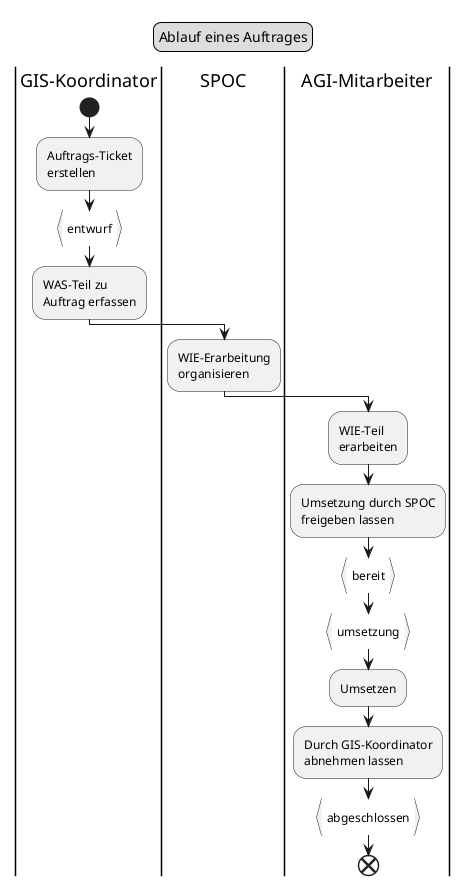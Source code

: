 @startuml
legend top
	Ablauf eines Auftrages
end legend

|GIS-Koordinator|
start
:Auftrags-Ticket
erstellen;
:entwurf}
:WAS-Teil zu
Auftrag erfassen;
|SPOC|
:WIE-Erarbeitung
organisieren;
|AGI-Mitarbeiter|
:WIE-Teil
erarbeiten;
:Umsetzung durch SPOC
freigeben lassen;
:bereit}
:umsetzung}
:Umsetzen;
:Durch GIS-Koordinator
abnehmen lassen;
:abgeschlossen}
end
@enduml